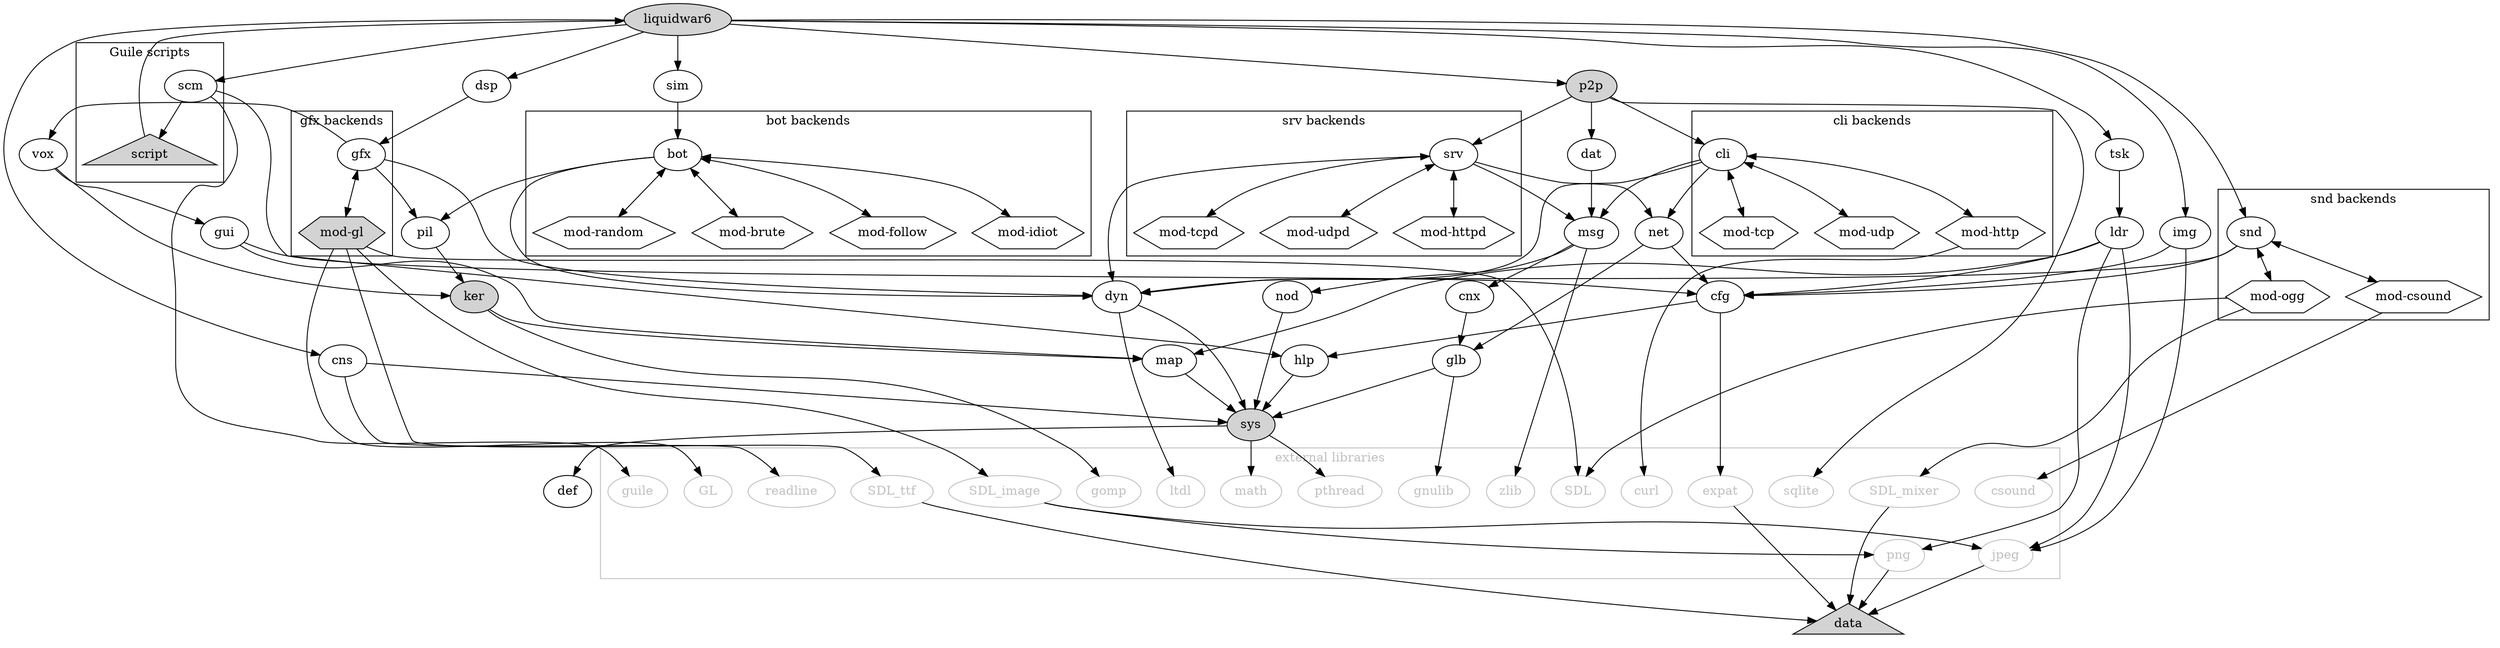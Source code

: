 digraph g {
	bot -> dyn
	bot -> pil
subgraph cluster_bot {
	label="bot backends"	
	bot
	"mod-brute"
	"mod-follow"
	"mod-idiot"
	"mod-random"
}
	bot -> "mod-brute" [dir=both]
	bot -> "mod-follow" [dir=both]
	bot -> "mod-idiot" [dir=both]
	bot -> "mod-random" [dir=both]
	cfg -> hlp
	cfg -> expat
	cli -> dyn
	cli -> msg
	cli -> net
subgraph cluster_cli {
	label="cli backends"
	cli
	cli -> "mod-tcp" [dir=both]
	cli -> "mod-udp" [dir=both]
	cli -> "mod-http" [dir=both]
}
	"mod-http" -> curl
	cns -> sys
	cnx -> glb
	cns -> readline
	dat -> msg
	dsp -> gfx
	dyn -> sys
	dyn -> ltdl
	gfx -> dyn
	gfx -> vox
	gfx -> pil
subgraph cluster_gfx {
	label="gfx backends"
	gfx
	gfx -> "mod-gl" [dir=both]
}
	"mod-gl" [style=filled,fillcolor=lightgrey]
	"mod-gl" -> SDL
	"mod-gl" -> GL
	"mod-gl" -> SDL_image
	"mod-gl" -> SDL_ttf
	glb -> sys
	glb -> gnulib
	gui -> map
	gui -> cfg
	hlp -> sys
	img -> cfg
	img -> jpeg
	ker [style=filled,fillcolor=lightgrey]
	ker -> map
	ker -> gomp
	ldr -> cfg
	ldr -> map
	ldr -> png
	ldr -> jpeg
	map -> sys
	msg -> cnx
	msg -> nod
	msg -> zlib
	net -> cfg
	net -> glb
	nod -> sys
	p2p [style=filled,fillcolor=lightgrey]
	p2p -> dat
	p2p -> cli
	p2p -> srv
	p2p -> sqlite
	pil -> ker
	scm -> hlp
	scm -> guile
	sim -> bot
	snd -> dyn
	snd -> cfg
subgraph cluster_snd {
        label="snd backends"
	snd
	snd -> "mod-ogg" [dir=both]
	snd -> "mod-csound" [dir=both]
} 
	"mod-ogg" -> SDL
	"mod-ogg" -> SDL_mixer
	"mod-csound" -> csound
	srv -> dyn
	srv -> msg
	srv -> net
subgraph cluster_srv {
        label="srv backends"
	srv
	srv -> "mod-tcpd" [dir=both]
	srv -> "mod-udpd" [dir=both]
	srv -> "mod-httpd" [dir=both]
}
	sys [style=filled,fillcolor=lightgrey]
	sys -> def
	sys -> pthread
	sys -> math

	tsk -> ldr
	vox -> gui
	vox -> ker

	liquidwar6 [style=filled,fillcolor=lightgrey]
	liquidwar6 -> sim
	liquidwar6 -> dsp
	liquidwar6 -> img
	liquidwar6 -> tsk
	liquidwar6 -> cns
	liquidwar6 -> p2p
	liquidwar6 -> snd

	liquidwar6 -> scm
subgraph cluster_script {
        label="Guile scripts"
	scm -> script	
}
	script -> liquidwar6

	SDL_image -> jpeg
	SDL_image -> png

	expat -> data
	jpeg -> data
	png -> data
	SDL_ttf -> data
	SDL_mixer -> data

	"mod-brute" [shape=hexagon]
	"mod-follow" [shape=hexagon]
	"mod-idiot" [shape=hexagon]
	"mod-random" [shape=hexagon]
	"mod-tcp" [shape=hexagon]
	"mod-udp" [shape=hexagon]
	"mod-http" [shape=hexagon]
	"mod-gl" [shape=hexagon]
	"mod-ogg" [shape=hexagon]
	"mod-csound" [shape=hexagon]
	"mod-tcpd" [shape=hexagon]
	"mod-udpd" [shape=hexagon]
	"mod-httpd" [shape=hexagon]

	script [shape=triangle,style=filled,fillcolor=lightgrey]
	data [shape=triangle,style=filled,fillcolor=lightgrey]

	csound [color=grey]
	csound [fontcolor=grey]
	curl [color=grey]
	curl [fontcolor=grey]
	expat [color=grey]
	expat [fontcolor=grey]
	GL [color=grey]
	GL [fontcolor=grey]
	gnulib [color=grey]
	gnulib [fontcolor=grey]
	gomp [color=grey]
	gomp [fontcolor=grey]
	guile [color=grey]
	guile [fontcolor=grey]
	jpeg [color=grey]
	jpeg [fontcolor=grey]
	ltdl [color=grey]
	ltdl [fontcolor=grey]
	math [color=grey]
	math [fontcolor=grey]
	png [color=grey]
	png [fontcolor=grey]
	pthread [color=grey]
	pthread [fontcolor=grey]
	readline [color=grey]	
	readline [fontcolor=grey]	
	SDL [color=grey]
	SDL [fontcolor=grey]
	SDL_image [color=grey]
	SDL_image [fontcolor=grey]
	SDL_mixer [color=grey]
	SDL_mixer [fontcolor=grey]
	SDL_ttf [color=grey]
	SDL_ttf [fontcolor=grey]
	sqlite [color=grey]
	sqlite [fontcolor=grey]
	zlib [color=grey]
	zlib [fontcolor=grey]

subgraph cluster_ext {
	 label="external libraries"
	 color=grey
	 fontcolor=grey
	 csound
	 curl
	 expat
	 GL
	 gnulib
	 gomp
	 guile
	 jpeg
	 ltdl
	 math
	 png
	 pthread
	 readline
	 SDL
	 SDL_image
	 SDL_mixer
	 SDL_ttf
	 sqlite
	 zlib
}
}

